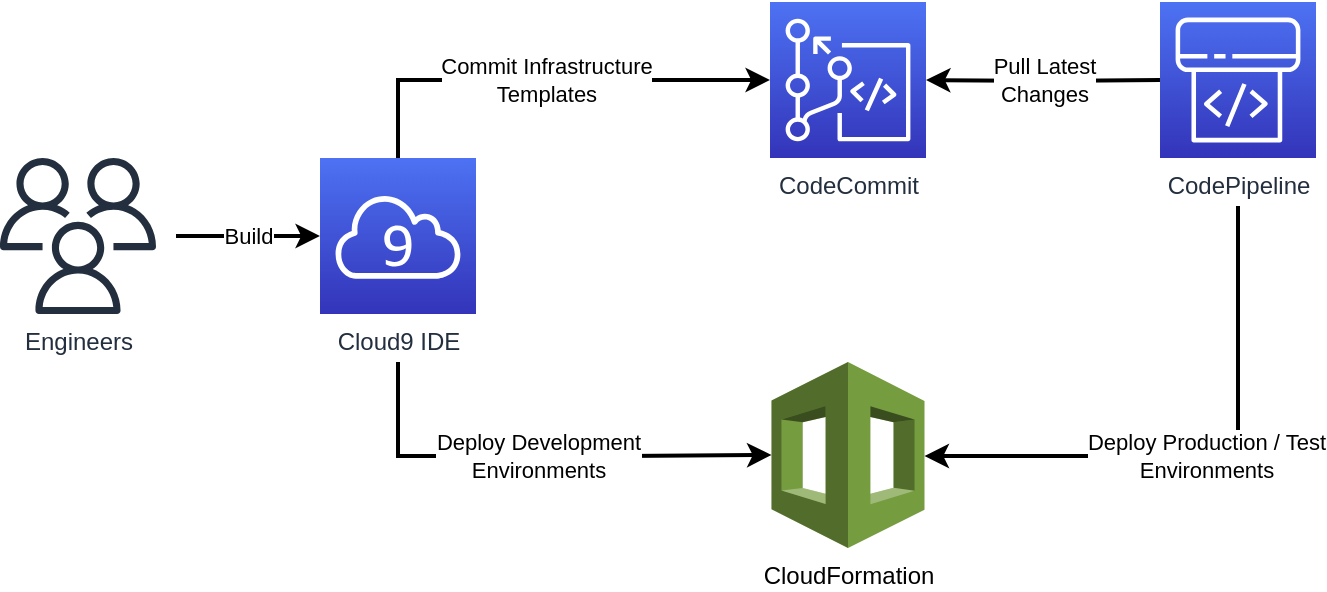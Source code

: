 <mxfile version="14.4.3" type="device"><diagram id="iHIvBrFbk9M1RRXAzHgE" name="Page-1"><mxGraphModel dx="1317" dy="1025" grid="1" gridSize="10" guides="1" tooltips="1" connect="1" arrows="1" fold="1" page="1" pageScale="1" pageWidth="850" pageHeight="1100" math="0" shadow="0"><root><mxCell id="0"/><mxCell id="1" parent="0"/><mxCell id="ZLzU68dTVGfz3sjsYfpY-1" value="CodeCommit" style="points=[[0,0,0],[0.25,0,0],[0.5,0,0],[0.75,0,0],[1,0,0],[0,1,0],[0.25,1,0],[0.5,1,0],[0.75,1,0],[1,1,0],[0,0.25,0],[0,0.5,0],[0,0.75,0],[1,0.25,0],[1,0.5,0],[1,0.75,0]];outlineConnect=0;fontColor=#232F3E;gradientColor=#4D72F3;gradientDirection=north;fillColor=#3334B9;strokeColor=#ffffff;dashed=0;verticalLabelPosition=bottom;verticalAlign=top;align=center;html=1;fontSize=12;fontStyle=0;aspect=fixed;shape=mxgraph.aws4.resourceIcon;resIcon=mxgraph.aws4.codecommit;" vertex="1" parent="1"><mxGeometry x="425" y="160" width="78" height="78" as="geometry"/></mxCell><mxCell id="ZLzU68dTVGfz3sjsYfpY-7" value="Build" style="edgeStyle=orthogonalEdgeStyle;rounded=0;orthogonalLoop=1;jettySize=auto;html=1;strokeWidth=2;sourcePerimeterSpacing=10;" edge="1" parent="1" source="ZLzU68dTVGfz3sjsYfpY-2" target="ZLzU68dTVGfz3sjsYfpY-6"><mxGeometry relative="1" as="geometry"/></mxCell><mxCell id="ZLzU68dTVGfz3sjsYfpY-2" value="Engineers" style="outlineConnect=0;fontColor=#232F3E;gradientColor=none;fillColor=#232F3E;strokeColor=none;dashed=0;verticalLabelPosition=bottom;verticalAlign=top;align=center;html=1;fontSize=12;fontStyle=0;aspect=fixed;pointerEvents=1;shape=mxgraph.aws4.users;" vertex="1" parent="1"><mxGeometry x="40" y="238" width="78" height="78" as="geometry"/></mxCell><mxCell id="ZLzU68dTVGfz3sjsYfpY-3" value="CloudFormation" style="outlineConnect=0;dashed=0;verticalLabelPosition=bottom;verticalAlign=top;align=center;html=1;shape=mxgraph.aws3.cloudformation;fillColor=#759C3E;gradientColor=none;" vertex="1" parent="1"><mxGeometry x="425.75" y="340" width="76.5" height="93" as="geometry"/></mxCell><mxCell id="ZLzU68dTVGfz3sjsYfpY-8" value="Commit Infrastructure&lt;br&gt;Templates" style="edgeStyle=orthogonalEdgeStyle;rounded=0;orthogonalLoop=1;jettySize=auto;html=1;strokeWidth=2;" edge="1" parent="1" source="ZLzU68dTVGfz3sjsYfpY-6" target="ZLzU68dTVGfz3sjsYfpY-1"><mxGeometry relative="1" as="geometry"><Array as="points"><mxPoint x="239" y="199"/></Array></mxGeometry></mxCell><mxCell id="ZLzU68dTVGfz3sjsYfpY-13" value="Deploy Development&lt;br&gt;Environments" style="edgeStyle=orthogonalEdgeStyle;rounded=0;orthogonalLoop=1;jettySize=auto;html=1;entryX=0;entryY=0.5;entryDx=0;entryDy=0;entryPerimeter=0;strokeWidth=2;sourcePerimeterSpacing=24;" edge="1" parent="1" source="ZLzU68dTVGfz3sjsYfpY-6" target="ZLzU68dTVGfz3sjsYfpY-3"><mxGeometry relative="1" as="geometry"><Array as="points"><mxPoint x="239" y="387"/><mxPoint x="352" y="387"/></Array></mxGeometry></mxCell><mxCell id="ZLzU68dTVGfz3sjsYfpY-6" value="Cloud9 IDE" style="points=[[0,0,0],[0.25,0,0],[0.5,0,0],[0.75,0,0],[1,0,0],[0,1,0],[0.25,1,0],[0.5,1,0],[0.75,1,0],[1,1,0],[0,0.25,0],[0,0.5,0],[0,0.75,0],[1,0.25,0],[1,0.5,0],[1,0.75,0]];outlineConnect=0;fontColor=#232F3E;gradientColor=#4D72F3;gradientDirection=north;fillColor=#3334B9;strokeColor=#ffffff;dashed=0;verticalLabelPosition=bottom;verticalAlign=top;align=center;html=1;fontSize=12;fontStyle=0;aspect=fixed;shape=mxgraph.aws4.resourceIcon;resIcon=mxgraph.aws4.cloud9;" vertex="1" parent="1"><mxGeometry x="200" y="238" width="78" height="78" as="geometry"/></mxCell><mxCell id="ZLzU68dTVGfz3sjsYfpY-11" value="Pull Latest&lt;br&gt;Changes" style="edgeStyle=orthogonalEdgeStyle;rounded=0;orthogonalLoop=1;jettySize=auto;html=1;strokeWidth=2;" edge="1" parent="1" target="ZLzU68dTVGfz3sjsYfpY-1"><mxGeometry relative="1" as="geometry"><mxPoint x="620" y="199" as="sourcePoint"/></mxGeometry></mxCell><mxCell id="ZLzU68dTVGfz3sjsYfpY-12" value="Deploy Production / Test&lt;br&gt;Environments" style="edgeStyle=orthogonalEdgeStyle;rounded=0;orthogonalLoop=1;jettySize=auto;html=1;strokeWidth=2;sourcePerimeterSpacing=24;" edge="1" parent="1" target="ZLzU68dTVGfz3sjsYfpY-3"><mxGeometry relative="1" as="geometry"><mxPoint x="659" y="262" as="sourcePoint"/><Array as="points"><mxPoint x="659" y="387"/></Array></mxGeometry></mxCell><mxCell id="ZLzU68dTVGfz3sjsYfpY-14" value="CodePipeline" style="points=[[0,0,0],[0.25,0,0],[0.5,0,0],[0.75,0,0],[1,0,0],[0,1,0],[0.25,1,0],[0.5,1,0],[0.75,1,0],[1,1,0],[0,0.25,0],[0,0.5,0],[0,0.75,0],[1,0.25,0],[1,0.5,0],[1,0.75,0]];outlineConnect=0;fontColor=#232F3E;gradientColor=#4D72F3;gradientDirection=north;fillColor=#3334B9;strokeColor=#ffffff;dashed=0;verticalLabelPosition=bottom;verticalAlign=top;align=center;html=1;fontSize=12;fontStyle=0;aspect=fixed;shape=mxgraph.aws4.resourceIcon;resIcon=mxgraph.aws4.codepipeline;" vertex="1" parent="1"><mxGeometry x="620" y="160" width="78" height="78" as="geometry"/></mxCell></root></mxGraphModel></diagram></mxfile>
